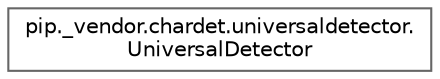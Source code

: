 digraph "Graphical Class Hierarchy"
{
 // LATEX_PDF_SIZE
  bgcolor="transparent";
  edge [fontname=Helvetica,fontsize=10,labelfontname=Helvetica,labelfontsize=10];
  node [fontname=Helvetica,fontsize=10,shape=box,height=0.2,width=0.4];
  rankdir="LR";
  Node0 [id="Node000000",label="pip._vendor.chardet.universaldetector.\lUniversalDetector",height=0.2,width=0.4,color="grey40", fillcolor="white", style="filled",URL="$d6/dcb/classpip_1_1__vendor_1_1chardet_1_1universaldetector_1_1UniversalDetector.html",tooltip=" "];
}
